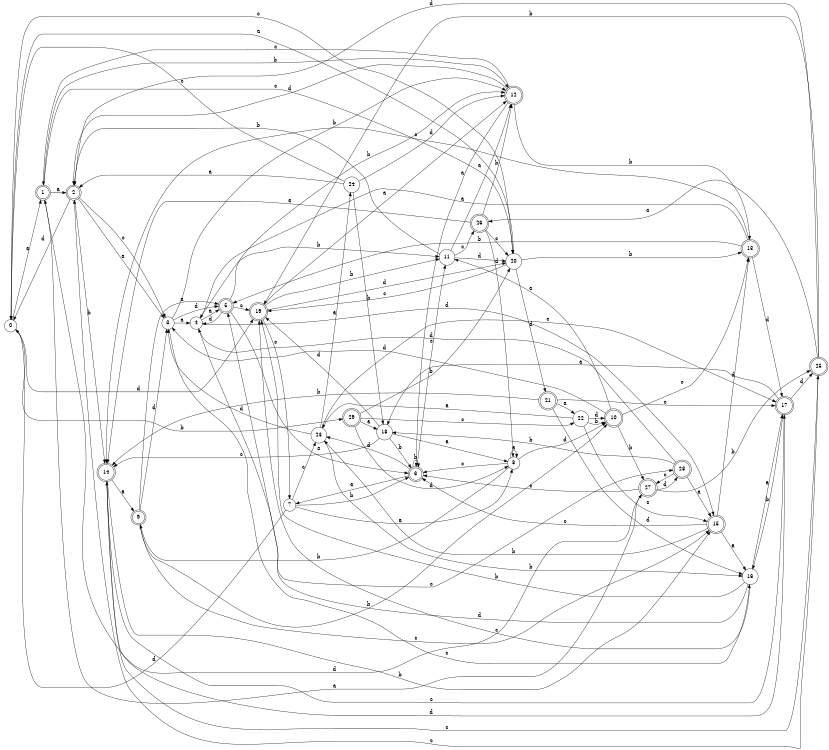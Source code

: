 digraph n24_4 {
__start0 [label="" shape="none"];

rankdir=LR;
size="8,5";

s0 [style="filled", color="black", fillcolor="white" shape="circle", label="0"];
s1 [style="rounded,filled", color="black", fillcolor="white" shape="doublecircle", label="1"];
s2 [style="rounded,filled", color="black", fillcolor="white" shape="doublecircle", label="2"];
s3 [style="filled", color="black", fillcolor="white" shape="circle", label="3"];
s4 [style="filled", color="black", fillcolor="white" shape="circle", label="4"];
s5 [style="rounded,filled", color="black", fillcolor="white" shape="doublecircle", label="5"];
s6 [style="rounded,filled", color="black", fillcolor="white" shape="doublecircle", label="6"];
s7 [style="filled", color="black", fillcolor="white" shape="circle", label="7"];
s8 [style="filled", color="black", fillcolor="white" shape="circle", label="8"];
s9 [style="rounded,filled", color="black", fillcolor="white" shape="doublecircle", label="9"];
s10 [style="rounded,filled", color="black", fillcolor="white" shape="doublecircle", label="10"];
s11 [style="filled", color="black", fillcolor="white" shape="circle", label="11"];
s12 [style="rounded,filled", color="black", fillcolor="white" shape="doublecircle", label="12"];
s13 [style="rounded,filled", color="black", fillcolor="white" shape="doublecircle", label="13"];
s14 [style="rounded,filled", color="black", fillcolor="white" shape="doublecircle", label="14"];
s15 [style="rounded,filled", color="black", fillcolor="white" shape="doublecircle", label="15"];
s16 [style="filled", color="black", fillcolor="white" shape="circle", label="16"];
s17 [style="rounded,filled", color="black", fillcolor="white" shape="doublecircle", label="17"];
s18 [style="filled", color="black", fillcolor="white" shape="circle", label="18"];
s19 [style="rounded,filled", color="black", fillcolor="white" shape="doublecircle", label="19"];
s20 [style="filled", color="black", fillcolor="white" shape="circle", label="20"];
s21 [style="rounded,filled", color="black", fillcolor="white" shape="doublecircle", label="21"];
s22 [style="filled", color="black", fillcolor="white" shape="circle", label="22"];
s23 [style="filled", color="black", fillcolor="white" shape="circle", label="23"];
s24 [style="filled", color="black", fillcolor="white" shape="circle", label="24"];
s25 [style="rounded,filled", color="black", fillcolor="white" shape="doublecircle", label="25"];
s26 [style="rounded,filled", color="black", fillcolor="white" shape="doublecircle", label="26"];
s27 [style="rounded,filled", color="black", fillcolor="white" shape="doublecircle", label="27"];
s28 [style="rounded,filled", color="black", fillcolor="white" shape="doublecircle", label="28"];
s29 [style="rounded,filled", color="black", fillcolor="white" shape="doublecircle", label="29"];
s0 -> s1 [label="a"];
s0 -> s29 [label="b"];
s0 -> s20 [label="c"];
s0 -> s19 [label="d"];
s1 -> s2 [label="a"];
s1 -> s12 [label="b"];
s1 -> s20 [label="c"];
s1 -> s27 [label="d"];
s2 -> s3 [label="a"];
s2 -> s14 [label="b"];
s2 -> s3 [label="c"];
s2 -> s0 [label="d"];
s3 -> s4 [label="a"];
s3 -> s12 [label="b"];
s3 -> s16 [label="c"];
s3 -> s5 [label="d"];
s4 -> s5 [label="a"];
s4 -> s11 [label="b"];
s4 -> s28 [label="c"];
s4 -> s15 [label="d"];
s5 -> s6 [label="a"];
s5 -> s12 [label="b"];
s5 -> s19 [label="c"];
s5 -> s4 [label="d"];
s6 -> s7 [label="a"];
s6 -> s6 [label="b"];
s6 -> s11 [label="c"];
s6 -> s23 [label="d"];
s7 -> s8 [label="a"];
s7 -> s6 [label="b"];
s7 -> s23 [label="c"];
s7 -> s0 [label="d"];
s8 -> s8 [label="a"];
s8 -> s9 [label="b"];
s8 -> s6 [label="c"];
s8 -> s10 [label="d"];
s9 -> s5 [label="a"];
s9 -> s10 [label="b"];
s9 -> s15 [label="c"];
s9 -> s3 [label="d"];
s10 -> s11 [label="a"];
s10 -> s27 [label="b"];
s10 -> s13 [label="c"];
s10 -> s3 [label="d"];
s11 -> s12 [label="a"];
s11 -> s2 [label="b"];
s11 -> s26 [label="c"];
s11 -> s20 [label="d"];
s12 -> s6 [label="a"];
s12 -> s13 [label="b"];
s12 -> s1 [label="c"];
s12 -> s2 [label="d"];
s13 -> s4 [label="a"];
s13 -> s5 [label="b"];
s13 -> s14 [label="c"];
s13 -> s17 [label="d"];
s14 -> s9 [label="a"];
s14 -> s15 [label="b"];
s14 -> s25 [label="c"];
s14 -> s17 [label="d"];
s15 -> s16 [label="a"];
s15 -> s23 [label="b"];
s15 -> s6 [label="c"];
s15 -> s13 [label="d"];
s16 -> s17 [label="a"];
s16 -> s19 [label="b"];
s16 -> s19 [label="c"];
s16 -> s5 [label="d"];
s17 -> s18 [label="a"];
s17 -> s16 [label="b"];
s17 -> s14 [label="c"];
s17 -> s25 [label="d"];
s18 -> s8 [label="a"];
s18 -> s6 [label="b"];
s18 -> s14 [label="c"];
s18 -> s19 [label="d"];
s19 -> s12 [label="a"];
s19 -> s11 [label="b"];
s19 -> s7 [label="c"];
s19 -> s20 [label="d"];
s20 -> s0 [label="a"];
s20 -> s13 [label="b"];
s20 -> s19 [label="c"];
s20 -> s21 [label="d"];
s21 -> s22 [label="a"];
s21 -> s14 [label="b"];
s21 -> s17 [label="c"];
s21 -> s16 [label="d"];
s22 -> s23 [label="a"];
s22 -> s10 [label="b"];
s22 -> s15 [label="c"];
s22 -> s10 [label="d"];
s23 -> s24 [label="a"];
s23 -> s16 [label="b"];
s23 -> s17 [label="c"];
s23 -> s3 [label="d"];
s24 -> s2 [label="a"];
s24 -> s18 [label="b"];
s24 -> s0 [label="c"];
s24 -> s12 [label="d"];
s25 -> s26 [label="a"];
s25 -> s19 [label="b"];
s25 -> s2 [label="c"];
s25 -> s2 [label="d"];
s26 -> s14 [label="a"];
s26 -> s12 [label="b"];
s26 -> s20 [label="c"];
s26 -> s8 [label="d"];
s27 -> s1 [label="a"];
s27 -> s25 [label="b"];
s27 -> s6 [label="c"];
s27 -> s28 [label="d"];
s28 -> s15 [label="a"];
s28 -> s18 [label="b"];
s28 -> s27 [label="c"];
s28 -> s4 [label="d"];
s29 -> s18 [label="a"];
s29 -> s20 [label="b"];
s29 -> s22 [label="c"];
s29 -> s8 [label="d"];

}
